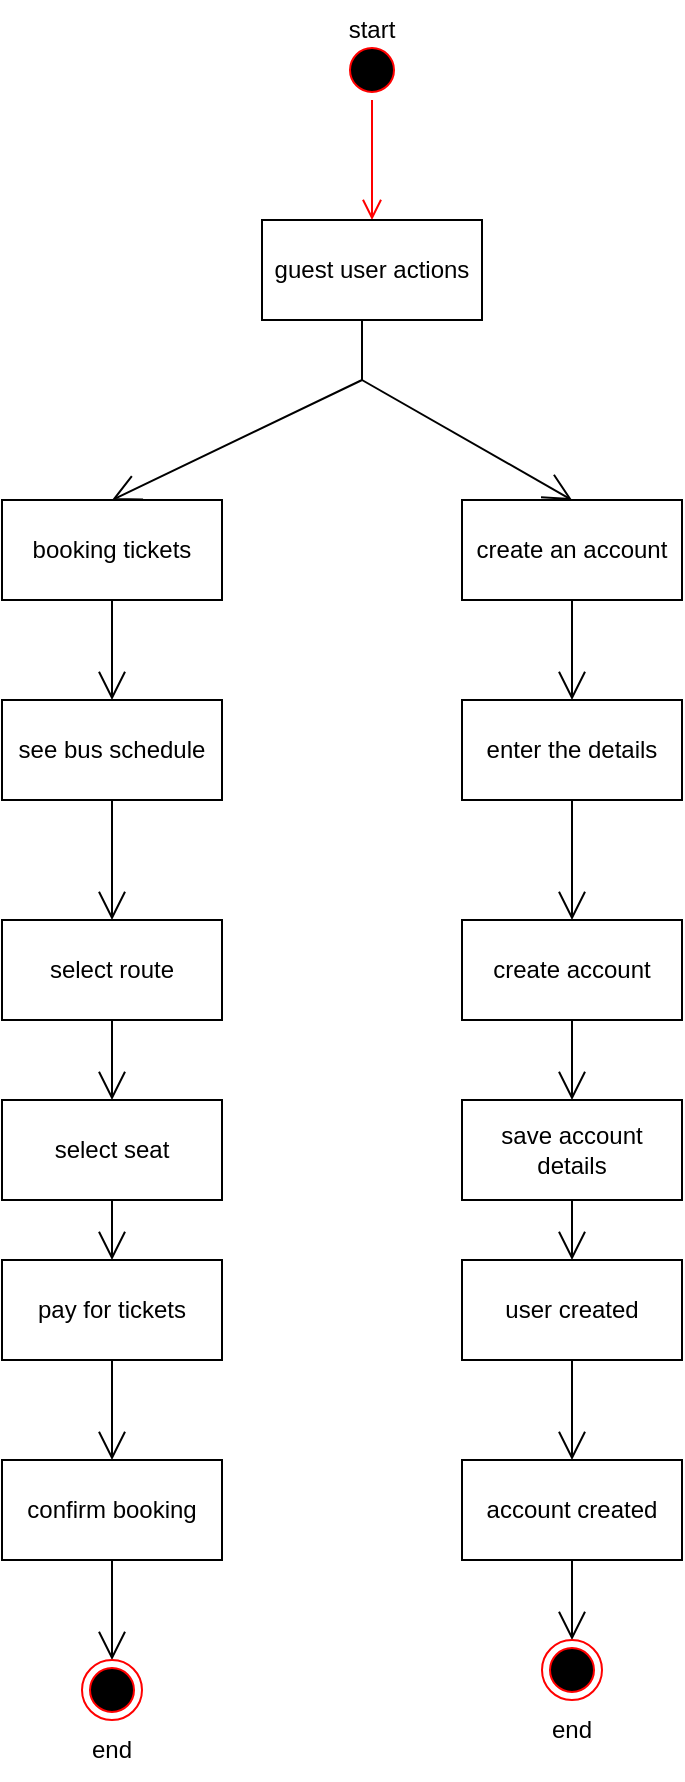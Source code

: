 <mxfile version="21.6.3" type="device">
  <diagram name="Page-1" id="NVimwdvIJtaHK677v_uV">
    <mxGraphModel dx="613" dy="1662" grid="1" gridSize="10" guides="1" tooltips="1" connect="1" arrows="1" fold="1" page="1" pageScale="1" pageWidth="827" pageHeight="1169" math="0" shadow="0">
      <root>
        <mxCell id="0" />
        <mxCell id="1" parent="0" />
        <mxCell id="ktuRU3C3OmEHPLKwOPto-3" value="start" style="text;html=1;strokeColor=none;fillColor=none;align=center;verticalAlign=middle;whiteSpace=wrap;rounded=0;" vertex="1" parent="1">
          <mxGeometry x="245" y="-510" width="60" height="30" as="geometry" />
        </mxCell>
        <mxCell id="ktuRU3C3OmEHPLKwOPto-5" value="" style="endArrow=open;endFill=1;endSize=12;html=1;rounded=0;entryX=0.5;entryY=0;entryDx=0;entryDy=0;" edge="1" parent="1" target="ktuRU3C3OmEHPLKwOPto-10">
          <mxGeometry width="160" relative="1" as="geometry">
            <mxPoint x="270" y="-350" as="sourcePoint" />
            <mxPoint x="140" y="-320" as="targetPoint" />
            <Array as="points">
              <mxPoint x="270" y="-320" />
            </Array>
          </mxGeometry>
        </mxCell>
        <mxCell id="ktuRU3C3OmEHPLKwOPto-7" value="" style="ellipse;html=1;shape=startState;fillColor=#000000;strokeColor=#ff0000;" vertex="1" parent="1">
          <mxGeometry x="260" y="-490" width="30" height="30" as="geometry" />
        </mxCell>
        <mxCell id="ktuRU3C3OmEHPLKwOPto-8" value="" style="edgeStyle=orthogonalEdgeStyle;html=1;verticalAlign=bottom;endArrow=open;endSize=8;strokeColor=#ff0000;rounded=0;" edge="1" source="ktuRU3C3OmEHPLKwOPto-7" parent="1">
          <mxGeometry relative="1" as="geometry">
            <mxPoint x="275" y="-400" as="targetPoint" />
          </mxGeometry>
        </mxCell>
        <mxCell id="ktuRU3C3OmEHPLKwOPto-9" value="guest user actions" style="html=1;whiteSpace=wrap;" vertex="1" parent="1">
          <mxGeometry x="220" y="-400" width="110" height="50" as="geometry" />
        </mxCell>
        <mxCell id="ktuRU3C3OmEHPLKwOPto-10" value="booking tickets" style="html=1;whiteSpace=wrap;" vertex="1" parent="1">
          <mxGeometry x="90" y="-260" width="110" height="50" as="geometry" />
        </mxCell>
        <mxCell id="ktuRU3C3OmEHPLKwOPto-11" value="" style="endArrow=open;endFill=1;endSize=12;html=1;rounded=0;entryX=0.5;entryY=0;entryDx=0;entryDy=0;" edge="1" parent="1" target="ktuRU3C3OmEHPLKwOPto-12">
          <mxGeometry width="160" relative="1" as="geometry">
            <mxPoint x="270" y="-320" as="sourcePoint" />
            <mxPoint x="370" y="-270" as="targetPoint" />
          </mxGeometry>
        </mxCell>
        <mxCell id="ktuRU3C3OmEHPLKwOPto-12" value="create an account" style="html=1;whiteSpace=wrap;" vertex="1" parent="1">
          <mxGeometry x="320" y="-260" width="110" height="50" as="geometry" />
        </mxCell>
        <mxCell id="ktuRU3C3OmEHPLKwOPto-13" value="" style="endArrow=open;endFill=1;endSize=12;html=1;rounded=0;entryX=0.5;entryY=0;entryDx=0;entryDy=0;" edge="1" parent="1" target="ktuRU3C3OmEHPLKwOPto-14">
          <mxGeometry width="160" relative="1" as="geometry">
            <mxPoint x="145" y="-210" as="sourcePoint" />
            <mxPoint x="60" y="-170" as="targetPoint" />
          </mxGeometry>
        </mxCell>
        <mxCell id="ktuRU3C3OmEHPLKwOPto-14" value="see bus schedule" style="html=1;whiteSpace=wrap;" vertex="1" parent="1">
          <mxGeometry x="90" y="-160" width="110" height="50" as="geometry" />
        </mxCell>
        <mxCell id="ktuRU3C3OmEHPLKwOPto-16" value="select route" style="html=1;whiteSpace=wrap;" vertex="1" parent="1">
          <mxGeometry x="90" y="-50" width="110" height="50" as="geometry" />
        </mxCell>
        <mxCell id="ktuRU3C3OmEHPLKwOPto-17" value="" style="endArrow=open;endFill=1;endSize=12;html=1;rounded=0;exitX=0.5;exitY=1;exitDx=0;exitDy=0;entryX=0.5;entryY=0;entryDx=0;entryDy=0;" edge="1" parent="1" source="ktuRU3C3OmEHPLKwOPto-14" target="ktuRU3C3OmEHPLKwOPto-16">
          <mxGeometry width="160" relative="1" as="geometry">
            <mxPoint x="147" y="-202" as="sourcePoint" />
            <mxPoint x="148" y="-148" as="targetPoint" />
          </mxGeometry>
        </mxCell>
        <mxCell id="ktuRU3C3OmEHPLKwOPto-18" value="" style="endArrow=open;endFill=1;endSize=12;html=1;rounded=0;exitX=0.5;exitY=1;exitDx=0;exitDy=0;" edge="1" parent="1" source="ktuRU3C3OmEHPLKwOPto-16">
          <mxGeometry width="160" relative="1" as="geometry">
            <mxPoint x="200" y="-60" as="sourcePoint" />
            <mxPoint x="145" y="40" as="targetPoint" />
          </mxGeometry>
        </mxCell>
        <mxCell id="ktuRU3C3OmEHPLKwOPto-19" value="select seat" style="html=1;whiteSpace=wrap;" vertex="1" parent="1">
          <mxGeometry x="90" y="40" width="110" height="50" as="geometry" />
        </mxCell>
        <mxCell id="ktuRU3C3OmEHPLKwOPto-20" value="pay for tickets" style="html=1;whiteSpace=wrap;" vertex="1" parent="1">
          <mxGeometry x="90" y="120" width="110" height="50" as="geometry" />
        </mxCell>
        <mxCell id="ktuRU3C3OmEHPLKwOPto-21" value="" style="endArrow=open;endFill=1;endSize=12;html=1;rounded=0;exitX=0.5;exitY=1;exitDx=0;exitDy=0;entryX=0.5;entryY=0;entryDx=0;entryDy=0;" edge="1" parent="1" source="ktuRU3C3OmEHPLKwOPto-19" target="ktuRU3C3OmEHPLKwOPto-20">
          <mxGeometry width="160" relative="1" as="geometry">
            <mxPoint x="200" y="60" as="sourcePoint" />
            <mxPoint x="360" y="60" as="targetPoint" />
          </mxGeometry>
        </mxCell>
        <mxCell id="ktuRU3C3OmEHPLKwOPto-22" value="" style="endArrow=open;endFill=1;endSize=12;html=1;rounded=0;exitX=0.5;exitY=1;exitDx=0;exitDy=0;" edge="1" parent="1" source="ktuRU3C3OmEHPLKwOPto-20">
          <mxGeometry width="160" relative="1" as="geometry">
            <mxPoint x="200" y="60" as="sourcePoint" />
            <mxPoint x="145" y="220" as="targetPoint" />
          </mxGeometry>
        </mxCell>
        <mxCell id="ktuRU3C3OmEHPLKwOPto-23" value="confirm booking" style="html=1;whiteSpace=wrap;" vertex="1" parent="1">
          <mxGeometry x="90" y="220" width="110" height="50" as="geometry" />
        </mxCell>
        <mxCell id="ktuRU3C3OmEHPLKwOPto-24" value="enter the details" style="html=1;whiteSpace=wrap;" vertex="1" parent="1">
          <mxGeometry x="320" y="-160" width="110" height="50" as="geometry" />
        </mxCell>
        <mxCell id="ktuRU3C3OmEHPLKwOPto-25" value="" style="endArrow=open;endFill=1;endSize=12;html=1;rounded=0;exitX=0.5;exitY=1;exitDx=0;exitDy=0;entryX=0.5;entryY=0;entryDx=0;entryDy=0;" edge="1" parent="1" source="ktuRU3C3OmEHPLKwOPto-12" target="ktuRU3C3OmEHPLKwOPto-24">
          <mxGeometry width="160" relative="1" as="geometry">
            <mxPoint x="200" y="-110" as="sourcePoint" />
            <mxPoint x="360" y="-110" as="targetPoint" />
          </mxGeometry>
        </mxCell>
        <mxCell id="ktuRU3C3OmEHPLKwOPto-26" value="create account" style="html=1;whiteSpace=wrap;" vertex="1" parent="1">
          <mxGeometry x="320" y="-50" width="110" height="50" as="geometry" />
        </mxCell>
        <mxCell id="ktuRU3C3OmEHPLKwOPto-27" value="save account details" style="html=1;whiteSpace=wrap;" vertex="1" parent="1">
          <mxGeometry x="320" y="40" width="110" height="50" as="geometry" />
        </mxCell>
        <mxCell id="ktuRU3C3OmEHPLKwOPto-29" value="" style="endArrow=open;endFill=1;endSize=12;html=1;rounded=0;exitX=0.5;exitY=1;exitDx=0;exitDy=0;entryX=0.5;entryY=0;entryDx=0;entryDy=0;" edge="1" parent="1" source="ktuRU3C3OmEHPLKwOPto-24" target="ktuRU3C3OmEHPLKwOPto-26">
          <mxGeometry width="160" relative="1" as="geometry">
            <mxPoint x="200" y="-160" as="sourcePoint" />
            <mxPoint x="360" y="-160" as="targetPoint" />
          </mxGeometry>
        </mxCell>
        <mxCell id="ktuRU3C3OmEHPLKwOPto-30" value="" style="endArrow=open;endFill=1;endSize=12;html=1;rounded=0;exitX=0.5;exitY=1;exitDx=0;exitDy=0;entryX=0.5;entryY=0;entryDx=0;entryDy=0;" edge="1" parent="1" source="ktuRU3C3OmEHPLKwOPto-26" target="ktuRU3C3OmEHPLKwOPto-27">
          <mxGeometry width="160" relative="1" as="geometry">
            <mxPoint x="200" y="-160" as="sourcePoint" />
            <mxPoint x="360" y="-160" as="targetPoint" />
          </mxGeometry>
        </mxCell>
        <mxCell id="ktuRU3C3OmEHPLKwOPto-32" value="" style="endArrow=open;endFill=1;endSize=12;html=1;rounded=0;exitX=0.5;exitY=1;exitDx=0;exitDy=0;" edge="1" parent="1" source="ktuRU3C3OmEHPLKwOPto-23">
          <mxGeometry width="160" relative="1" as="geometry">
            <mxPoint x="180" y="130" as="sourcePoint" />
            <mxPoint x="145" y="320" as="targetPoint" />
          </mxGeometry>
        </mxCell>
        <mxCell id="ktuRU3C3OmEHPLKwOPto-33" value="" style="ellipse;html=1;shape=endState;fillColor=#000000;strokeColor=#ff0000;" vertex="1" parent="1">
          <mxGeometry x="130" y="320" width="30" height="30" as="geometry" />
        </mxCell>
        <mxCell id="ktuRU3C3OmEHPLKwOPto-34" value="end" style="text;html=1;strokeColor=none;fillColor=none;align=center;verticalAlign=middle;whiteSpace=wrap;rounded=0;" vertex="1" parent="1">
          <mxGeometry x="115" y="350" width="60" height="30" as="geometry" />
        </mxCell>
        <mxCell id="ktuRU3C3OmEHPLKwOPto-35" value="user created" style="html=1;whiteSpace=wrap;" vertex="1" parent="1">
          <mxGeometry x="320" y="120" width="110" height="50" as="geometry" />
        </mxCell>
        <mxCell id="ktuRU3C3OmEHPLKwOPto-36" value="account created" style="html=1;whiteSpace=wrap;" vertex="1" parent="1">
          <mxGeometry x="320" y="220" width="110" height="50" as="geometry" />
        </mxCell>
        <mxCell id="ktuRU3C3OmEHPLKwOPto-37" value="" style="endArrow=open;endFill=1;endSize=12;html=1;rounded=0;exitX=0.5;exitY=1;exitDx=0;exitDy=0;entryX=0.5;entryY=0;entryDx=0;entryDy=0;" edge="1" parent="1" source="ktuRU3C3OmEHPLKwOPto-27" target="ktuRU3C3OmEHPLKwOPto-35">
          <mxGeometry width="160" relative="1" as="geometry">
            <mxPoint x="180" y="60" as="sourcePoint" />
            <mxPoint x="340" y="60" as="targetPoint" />
          </mxGeometry>
        </mxCell>
        <mxCell id="ktuRU3C3OmEHPLKwOPto-38" value="" style="endArrow=open;endFill=1;endSize=12;html=1;rounded=0;exitX=0.5;exitY=1;exitDx=0;exitDy=0;entryX=0.5;entryY=0;entryDx=0;entryDy=0;" edge="1" parent="1" source="ktuRU3C3OmEHPLKwOPto-35" target="ktuRU3C3OmEHPLKwOPto-36">
          <mxGeometry width="160" relative="1" as="geometry">
            <mxPoint x="180" y="60" as="sourcePoint" />
            <mxPoint x="340" y="60" as="targetPoint" />
          </mxGeometry>
        </mxCell>
        <mxCell id="ktuRU3C3OmEHPLKwOPto-39" value="" style="endArrow=open;endFill=1;endSize=12;html=1;rounded=0;exitX=0.5;exitY=1;exitDx=0;exitDy=0;" edge="1" parent="1" source="ktuRU3C3OmEHPLKwOPto-36">
          <mxGeometry width="160" relative="1" as="geometry">
            <mxPoint x="180" y="210" as="sourcePoint" />
            <mxPoint x="375" y="310" as="targetPoint" />
          </mxGeometry>
        </mxCell>
        <mxCell id="ktuRU3C3OmEHPLKwOPto-40" value="" style="ellipse;html=1;shape=endState;fillColor=#000000;strokeColor=#ff0000;" vertex="1" parent="1">
          <mxGeometry x="360" y="310" width="30" height="30" as="geometry" />
        </mxCell>
        <mxCell id="ktuRU3C3OmEHPLKwOPto-41" value="end" style="text;html=1;strokeColor=none;fillColor=none;align=center;verticalAlign=middle;whiteSpace=wrap;rounded=0;" vertex="1" parent="1">
          <mxGeometry x="345" y="340" width="60" height="30" as="geometry" />
        </mxCell>
      </root>
    </mxGraphModel>
  </diagram>
</mxfile>
